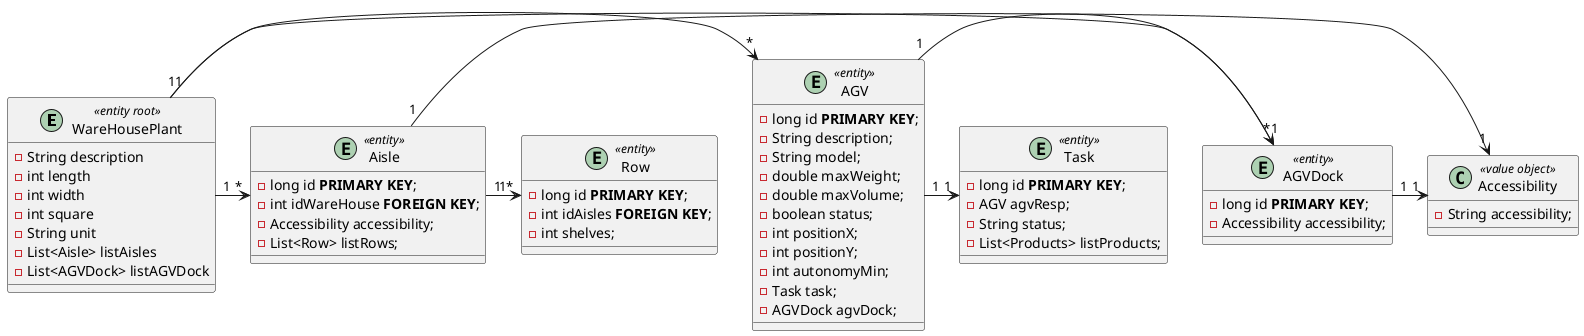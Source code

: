 @startuml

Entity WareHousePlant<<entity root>> {
 -String description
 -int length
 -int width
 -int square
 -String unit
 -List<Aisle> listAisles
 -List<AGVDock> listAGVDock
}

Entity Aisle<<entity>>{
    -long id **PRIMARY KEY**;
    -int idWareHouse **FOREIGN KEY**;
    -Accessibility accessibility;
    -List<Row> listRows;
}

Entity Row<<entity>>{
    -long id **PRIMARY KEY**;
    -int idAisles **FOREIGN KEY**;
    -int shelves;
}

Entity AGVDock<<entity>>{
    -long id **PRIMARY KEY**;
    -Accessibility accessibility;
}

class Accessibility<<value object>>{
    -String accessibility;

}

Entity AGV<<entity>>{
    -long id **PRIMARY KEY**;
    -String description;
    -String model;
    -double maxWeight;
    -double maxVolume;
    -boolean status;
    -int positionX;
    -int positionY;
    -int autonomyMin;
    -Task task;
    -AGVDock agvDock;
}

Entity Task<<entity>>{
    -long id **PRIMARY KEY**;
    -AGV agvResp;
    -String status;
    -List<Products> listProducts;
}

WareHousePlant "1" -> "*"  AGVDock
WareHousePlant "1" -> "*" AGV
WareHousePlant "1" -> "*" Aisle
Aisle "1" -> "1*" Row
Aisle "1" -> "1" Accessibility
AGV "1" -> "1" AGVDock
AGV "1" -> "1" Task
AGVDock "1" -> "1" Accessibility

@enduml